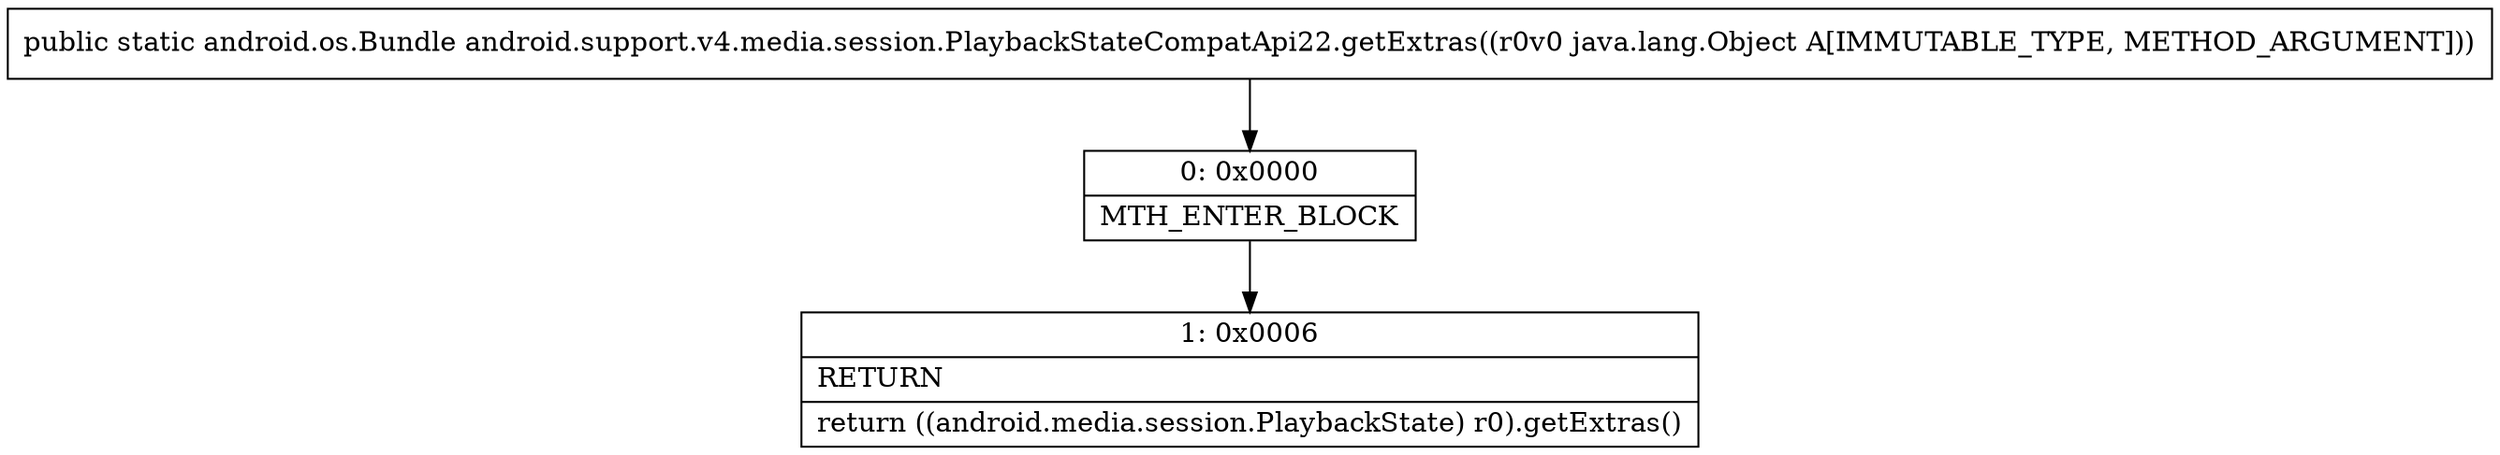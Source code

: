 digraph "CFG forandroid.support.v4.media.session.PlaybackStateCompatApi22.getExtras(Ljava\/lang\/Object;)Landroid\/os\/Bundle;" {
Node_0 [shape=record,label="{0\:\ 0x0000|MTH_ENTER_BLOCK\l}"];
Node_1 [shape=record,label="{1\:\ 0x0006|RETURN\l|return ((android.media.session.PlaybackState) r0).getExtras()\l}"];
MethodNode[shape=record,label="{public static android.os.Bundle android.support.v4.media.session.PlaybackStateCompatApi22.getExtras((r0v0 java.lang.Object A[IMMUTABLE_TYPE, METHOD_ARGUMENT])) }"];
MethodNode -> Node_0;
Node_0 -> Node_1;
}

